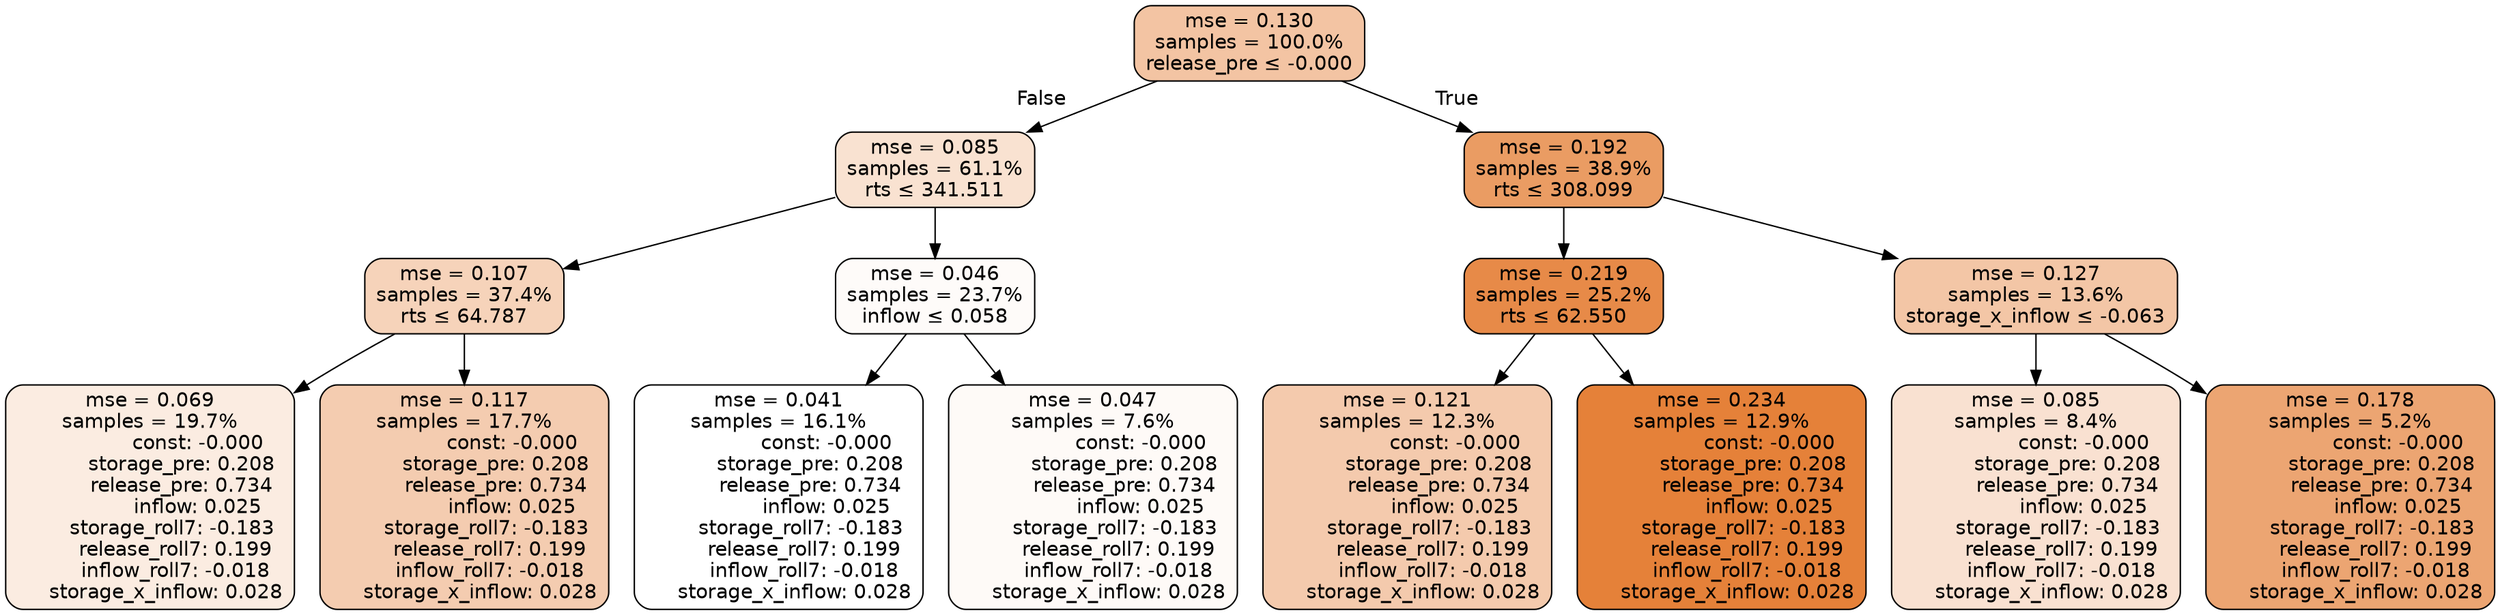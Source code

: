 digraph tree {
node [shape=rectangle, style="filled, rounded", color="black", fontname=helvetica] ;
edge [fontname=helvetica] ;
	"0" [label="mse = 0.130
samples = 100.0%
release_pre &le; -0.000", fillcolor="#f3c4a3"]
	"1" [label="mse = 0.085
samples = 61.1%
rts &le; 341.511", fillcolor="#f9e2d1"]
	"2" [label="mse = 0.107
samples = 37.4%
rts &le; 64.787", fillcolor="#f6d3ba"]
	"3" [label="mse = 0.069
samples = 19.7%
               const: -0.000
          storage_pre: 0.208
          release_pre: 0.734
               inflow: 0.025
       storage_roll7: -0.183
        release_roll7: 0.199
        inflow_roll7: -0.018
     storage_x_inflow: 0.028", fillcolor="#fbece1"]
	"4" [label="mse = 0.117
samples = 17.7%
               const: -0.000
          storage_pre: 0.208
          release_pre: 0.734
               inflow: 0.025
       storage_roll7: -0.183
        release_roll7: 0.199
        inflow_roll7: -0.018
     storage_x_inflow: 0.028", fillcolor="#f4ccb0"]
	"5" [label="mse = 0.046
samples = 23.7%
inflow &le; 0.058", fillcolor="#fefbf9"]
	"6" [label="mse = 0.041
samples = 16.1%
               const: -0.000
          storage_pre: 0.208
          release_pre: 0.734
               inflow: 0.025
       storage_roll7: -0.183
        release_roll7: 0.199
        inflow_roll7: -0.018
     storage_x_inflow: 0.028", fillcolor="#ffffff"]
	"7" [label="mse = 0.047
samples = 7.6%
               const: -0.000
          storage_pre: 0.208
          release_pre: 0.734
               inflow: 0.025
       storage_roll7: -0.183
        release_roll7: 0.199
        inflow_roll7: -0.018
     storage_x_inflow: 0.028", fillcolor="#fefaf7"]
	"8" [label="mse = 0.192
samples = 38.9%
rts &le; 308.099", fillcolor="#ea9c63"]
	"9" [label="mse = 0.219
samples = 25.2%
rts &le; 62.550", fillcolor="#e78a48"]
	"10" [label="mse = 0.121
samples = 12.3%
               const: -0.000
          storage_pre: 0.208
          release_pre: 0.734
               inflow: 0.025
       storage_roll7: -0.183
        release_roll7: 0.199
        inflow_roll7: -0.018
     storage_x_inflow: 0.028", fillcolor="#f4caad"]
	"11" [label="mse = 0.234
samples = 12.9%
               const: -0.000
          storage_pre: 0.208
          release_pre: 0.734
               inflow: 0.025
       storage_roll7: -0.183
        release_roll7: 0.199
        inflow_roll7: -0.018
     storage_x_inflow: 0.028", fillcolor="#e58139"]
	"12" [label="mse = 0.127
samples = 13.6%
storage_x_inflow &le; -0.063", fillcolor="#f3c6a6"]
	"13" [label="mse = 0.085
samples = 8.4%
               const: -0.000
          storage_pre: 0.208
          release_pre: 0.734
               inflow: 0.025
       storage_roll7: -0.183
        release_roll7: 0.199
        inflow_roll7: -0.018
     storage_x_inflow: 0.028", fillcolor="#f9e1d1"]
	"14" [label="mse = 0.178
samples = 5.2%
               const: -0.000
          storage_pre: 0.208
          release_pre: 0.734
               inflow: 0.025
       storage_roll7: -0.183
        release_roll7: 0.199
        inflow_roll7: -0.018
     storage_x_inflow: 0.028", fillcolor="#eca572"]

	"0" -> "1" [labeldistance=2.5, labelangle=45, headlabel="False"]
	"1" -> "2"
	"2" -> "3"
	"2" -> "4"
	"1" -> "5"
	"5" -> "6"
	"5" -> "7"
	"0" -> "8" [labeldistance=2.5, labelangle=-45, headlabel="True"]
	"8" -> "9"
	"9" -> "10"
	"9" -> "11"
	"8" -> "12"
	"12" -> "13"
	"12" -> "14"
}